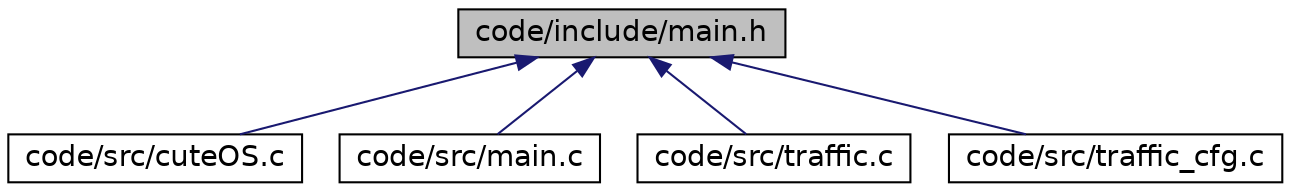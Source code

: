 digraph "code/include/main.h"
{
 // LATEX_PDF_SIZE
  edge [fontname="Helvetica",fontsize="14",labelfontname="Helvetica",labelfontsize="14"];
  node [fontname="Helvetica",fontsize="14",shape=record];
  Node1 [label="code/include/main.h",height=0.2,width=0.4,color="black", fillcolor="grey75", style="filled", fontcolor="black",tooltip="Project Header for main.c."];
  Node1 -> Node2 [dir="back",color="midnightblue",fontsize="14",style="solid",fontname="Helvetica"];
  Node2 [label="code/src/cuteOS.c",height=0.2,width=0.4,color="black", fillcolor="white", style="filled",URL="$cute_o_s_8c.html",tooltip="Main file for Cute Embedded Operating System (cuteOS) for 8051."];
  Node1 -> Node3 [dir="back",color="midnightblue",fontsize="14",style="solid",fontname="Helvetica"];
  Node3 [label="code/src/main.c",height=0.2,width=0.4,color="black", fillcolor="white", style="filled",URL="$main_8c.html",tooltip="Testing cute OS."];
  Node1 -> Node4 [dir="back",color="midnightblue",fontsize="14",style="solid",fontname="Helvetica"];
  Node4 [label="code/src/traffic.c",height=0.2,width=0.4,color="black", fillcolor="white", style="filled",URL="$traffic_8c.html",tooltip="This is a traffic Light project (Chapter 8 - Embedded C by Professor j. Pont)."];
  Node1 -> Node5 [dir="back",color="midnightblue",fontsize="14",style="solid",fontname="Helvetica"];
  Node5 [label="code/src/traffic_cfg.c",height=0.2,width=0.4,color="black", fillcolor="white", style="filled",URL="$traffic__cfg_8c.html",tooltip="Configurations of Traffic Light System."];
}
